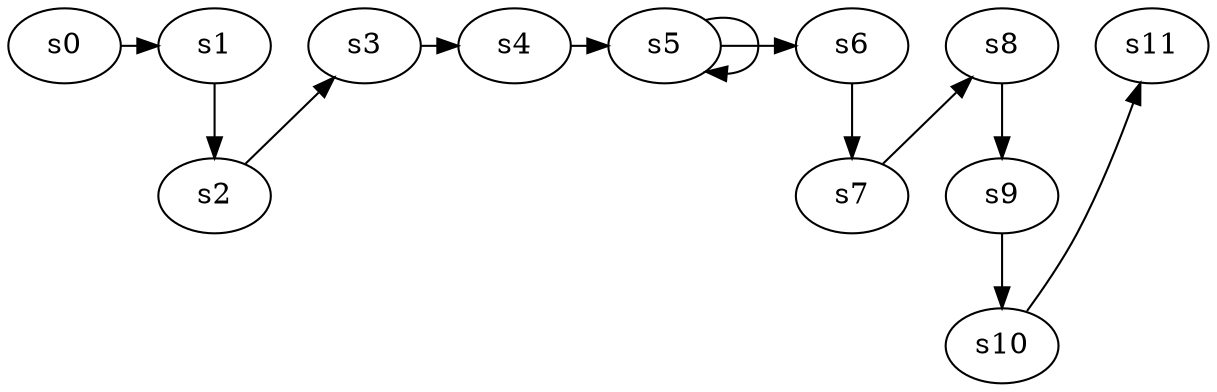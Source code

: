 digraph game_0002_chain_12 {
    s0 [name="s0", player=0];
    s1 [name="s1", player=1];
    s2 [name="s2", player=0];
    s3 [name="s3", player=1];
    s4 [name="s4", player=0, target=1];
    s5 [name="s5", player=1, target=1];
    s6 [name="s6", player=0, target=1];
    s7 [name="s7", player=1];
    s8 [name="s8", player=0];
    s9 [name="s9", player=1];
    s10 [name="s10", player=0];
    s11 [name="s11", player=1, target=1];

    s0 -> s1 [constraint="time == 18"];
    s1 -> s2;
    s2 -> s3 [constraint="time % 5 == 0"];
    s3 -> s4 [constraint="time % 2 == 1"];
    s4 -> s5 [constraint="time == 3 || time == 7 || time == 11 || time == 14"];
    s5 -> s6 [constraint="time == 5 || time == 9 || time == 14 || time == 16 || time == 17"];
    s6 -> s7;
    s7 -> s8 [constraint="time == 1 || time == 9 || time == 11"];
    s8 -> s9;
    s9 -> s10;
    s10 -> s11 [constraint="time == 19"];
    s5 -> s5 [constraint="time % 3 == 0"];
}
